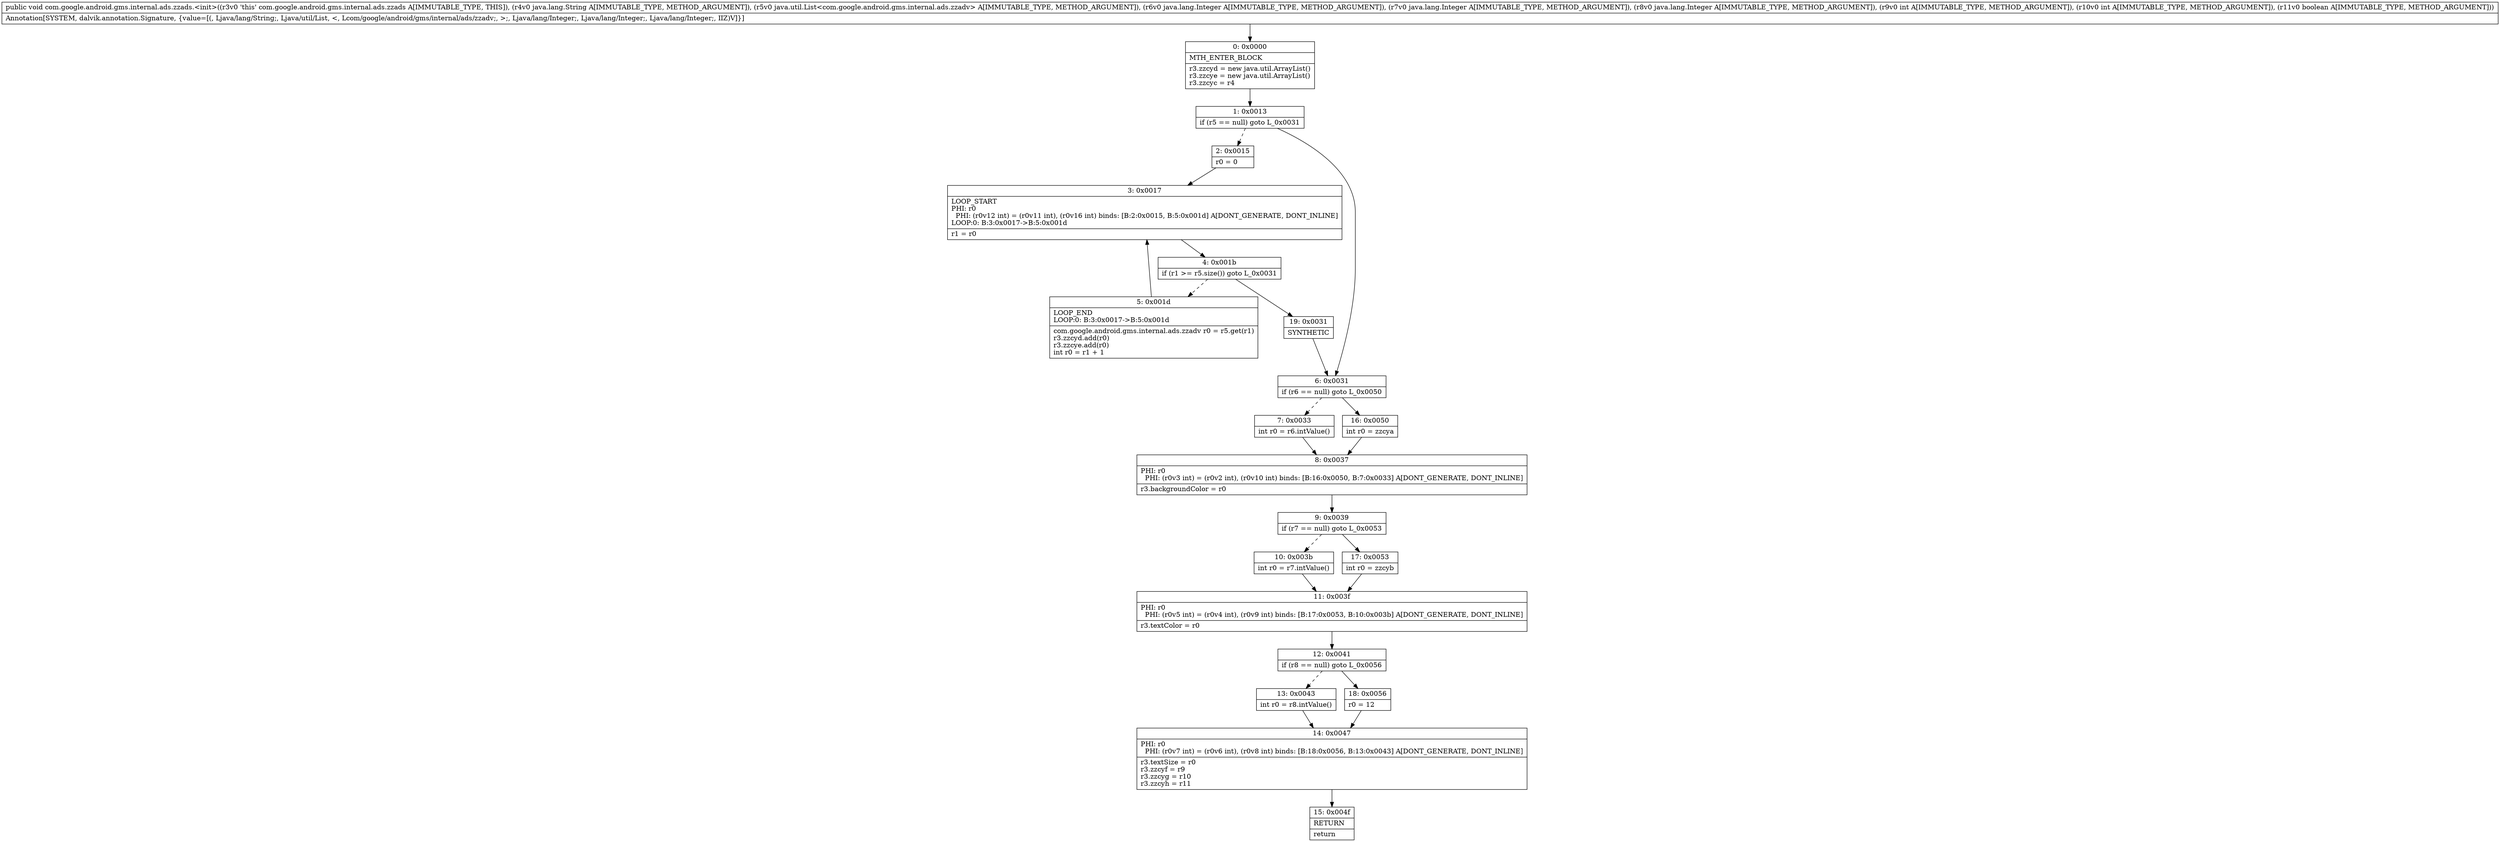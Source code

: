 digraph "CFG forcom.google.android.gms.internal.ads.zzads.\<init\>(Ljava\/lang\/String;Ljava\/util\/List;Ljava\/lang\/Integer;Ljava\/lang\/Integer;Ljava\/lang\/Integer;IIZ)V" {
Node_0 [shape=record,label="{0\:\ 0x0000|MTH_ENTER_BLOCK\l|r3.zzcyd = new java.util.ArrayList()\lr3.zzcye = new java.util.ArrayList()\lr3.zzcyc = r4\l}"];
Node_1 [shape=record,label="{1\:\ 0x0013|if (r5 == null) goto L_0x0031\l}"];
Node_2 [shape=record,label="{2\:\ 0x0015|r0 = 0\l}"];
Node_3 [shape=record,label="{3\:\ 0x0017|LOOP_START\lPHI: r0 \l  PHI: (r0v12 int) = (r0v11 int), (r0v16 int) binds: [B:2:0x0015, B:5:0x001d] A[DONT_GENERATE, DONT_INLINE]\lLOOP:0: B:3:0x0017\-\>B:5:0x001d\l|r1 = r0\l}"];
Node_4 [shape=record,label="{4\:\ 0x001b|if (r1 \>= r5.size()) goto L_0x0031\l}"];
Node_5 [shape=record,label="{5\:\ 0x001d|LOOP_END\lLOOP:0: B:3:0x0017\-\>B:5:0x001d\l|com.google.android.gms.internal.ads.zzadv r0 = r5.get(r1)\lr3.zzcyd.add(r0)\lr3.zzcye.add(r0)\lint r0 = r1 + 1\l}"];
Node_6 [shape=record,label="{6\:\ 0x0031|if (r6 == null) goto L_0x0050\l}"];
Node_7 [shape=record,label="{7\:\ 0x0033|int r0 = r6.intValue()\l}"];
Node_8 [shape=record,label="{8\:\ 0x0037|PHI: r0 \l  PHI: (r0v3 int) = (r0v2 int), (r0v10 int) binds: [B:16:0x0050, B:7:0x0033] A[DONT_GENERATE, DONT_INLINE]\l|r3.backgroundColor = r0\l}"];
Node_9 [shape=record,label="{9\:\ 0x0039|if (r7 == null) goto L_0x0053\l}"];
Node_10 [shape=record,label="{10\:\ 0x003b|int r0 = r7.intValue()\l}"];
Node_11 [shape=record,label="{11\:\ 0x003f|PHI: r0 \l  PHI: (r0v5 int) = (r0v4 int), (r0v9 int) binds: [B:17:0x0053, B:10:0x003b] A[DONT_GENERATE, DONT_INLINE]\l|r3.textColor = r0\l}"];
Node_12 [shape=record,label="{12\:\ 0x0041|if (r8 == null) goto L_0x0056\l}"];
Node_13 [shape=record,label="{13\:\ 0x0043|int r0 = r8.intValue()\l}"];
Node_14 [shape=record,label="{14\:\ 0x0047|PHI: r0 \l  PHI: (r0v7 int) = (r0v6 int), (r0v8 int) binds: [B:18:0x0056, B:13:0x0043] A[DONT_GENERATE, DONT_INLINE]\l|r3.textSize = r0\lr3.zzcyf = r9\lr3.zzcyg = r10\lr3.zzcyh = r11\l}"];
Node_15 [shape=record,label="{15\:\ 0x004f|RETURN\l|return\l}"];
Node_16 [shape=record,label="{16\:\ 0x0050|int r0 = zzcya\l}"];
Node_17 [shape=record,label="{17\:\ 0x0053|int r0 = zzcyb\l}"];
Node_18 [shape=record,label="{18\:\ 0x0056|r0 = 12\l}"];
Node_19 [shape=record,label="{19\:\ 0x0031|SYNTHETIC\l}"];
MethodNode[shape=record,label="{public void com.google.android.gms.internal.ads.zzads.\<init\>((r3v0 'this' com.google.android.gms.internal.ads.zzads A[IMMUTABLE_TYPE, THIS]), (r4v0 java.lang.String A[IMMUTABLE_TYPE, METHOD_ARGUMENT]), (r5v0 java.util.List\<com.google.android.gms.internal.ads.zzadv\> A[IMMUTABLE_TYPE, METHOD_ARGUMENT]), (r6v0 java.lang.Integer A[IMMUTABLE_TYPE, METHOD_ARGUMENT]), (r7v0 java.lang.Integer A[IMMUTABLE_TYPE, METHOD_ARGUMENT]), (r8v0 java.lang.Integer A[IMMUTABLE_TYPE, METHOD_ARGUMENT]), (r9v0 int A[IMMUTABLE_TYPE, METHOD_ARGUMENT]), (r10v0 int A[IMMUTABLE_TYPE, METHOD_ARGUMENT]), (r11v0 boolean A[IMMUTABLE_TYPE, METHOD_ARGUMENT]))  | Annotation[SYSTEM, dalvik.annotation.Signature, \{value=[(, Ljava\/lang\/String;, Ljava\/util\/List, \<, Lcom\/google\/android\/gms\/internal\/ads\/zzadv;, \>;, Ljava\/lang\/Integer;, Ljava\/lang\/Integer;, Ljava\/lang\/Integer;, IIZ)V]\}]\l}"];
MethodNode -> Node_0;
Node_0 -> Node_1;
Node_1 -> Node_2[style=dashed];
Node_1 -> Node_6;
Node_2 -> Node_3;
Node_3 -> Node_4;
Node_4 -> Node_5[style=dashed];
Node_4 -> Node_19;
Node_5 -> Node_3;
Node_6 -> Node_7[style=dashed];
Node_6 -> Node_16;
Node_7 -> Node_8;
Node_8 -> Node_9;
Node_9 -> Node_10[style=dashed];
Node_9 -> Node_17;
Node_10 -> Node_11;
Node_11 -> Node_12;
Node_12 -> Node_13[style=dashed];
Node_12 -> Node_18;
Node_13 -> Node_14;
Node_14 -> Node_15;
Node_16 -> Node_8;
Node_17 -> Node_11;
Node_18 -> Node_14;
Node_19 -> Node_6;
}

